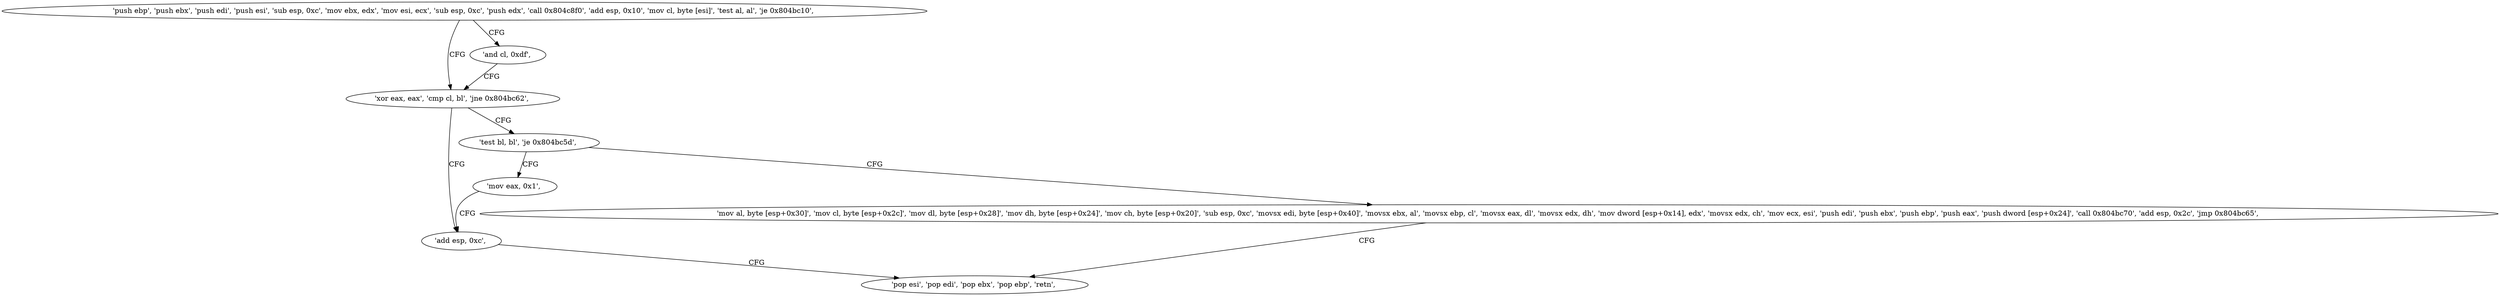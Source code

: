 digraph "func" {
"134527984" [label = "'push ebp', 'push ebx', 'push edi', 'push esi', 'sub esp, 0xc', 'mov ebx, edx', 'mov esi, ecx', 'sub esp, 0xc', 'push edx', 'call 0x804c8f0', 'add esp, 0x10', 'mov cl, byte [esi]', 'test al, al', 'je 0x804bc10', " ]
"134528016" [label = "'xor eax, eax', 'cmp cl, bl', 'jne 0x804bc62', " ]
"134528013" [label = "'and cl, 0xdf', " ]
"134528098" [label = "'add esp, 0xc', " ]
"134528022" [label = "'test bl, bl', 'je 0x804bc5d', " ]
"134528101" [label = "'pop esi', 'pop edi', 'pop ebx', 'pop ebp', 'retn', " ]
"134528093" [label = "'mov eax, 0x1', " ]
"134528026" [label = "'mov al, byte [esp+0x30]', 'mov cl, byte [esp+0x2c]', 'mov dl, byte [esp+0x28]', 'mov dh, byte [esp+0x24]', 'mov ch, byte [esp+0x20]', 'sub esp, 0xc', 'movsx edi, byte [esp+0x40]', 'movsx ebx, al', 'movsx ebp, cl', 'movsx eax, dl', 'movsx edx, dh', 'mov dword [esp+0x14], edx', 'movsx edx, ch', 'mov ecx, esi', 'push edi', 'push ebx', 'push ebp', 'push eax', 'push dword [esp+0x24]', 'call 0x804bc70', 'add esp, 0x2c', 'jmp 0x804bc65', " ]
"134527984" -> "134528016" [ label = "CFG" ]
"134527984" -> "134528013" [ label = "CFG" ]
"134528016" -> "134528098" [ label = "CFG" ]
"134528016" -> "134528022" [ label = "CFG" ]
"134528013" -> "134528016" [ label = "CFG" ]
"134528098" -> "134528101" [ label = "CFG" ]
"134528022" -> "134528093" [ label = "CFG" ]
"134528022" -> "134528026" [ label = "CFG" ]
"134528093" -> "134528098" [ label = "CFG" ]
"134528026" -> "134528101" [ label = "CFG" ]
}
